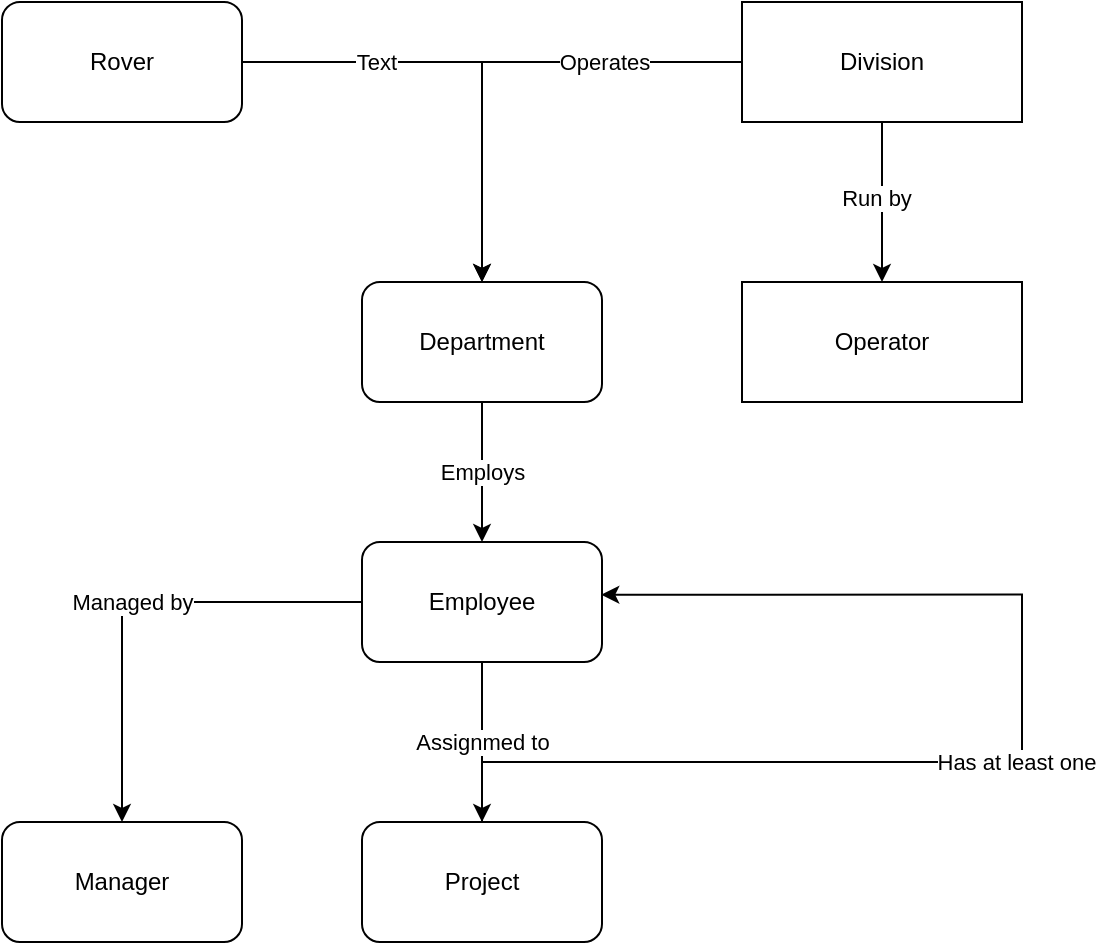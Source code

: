 <mxfile version="24.6.4" type="github">
  <diagram name="Page-1" id="mww1je_mYmX18j7z7Ojr">
    <mxGraphModel dx="807" dy="437" grid="1" gridSize="10" guides="1" tooltips="1" connect="1" arrows="1" fold="1" page="1" pageScale="1" pageWidth="850" pageHeight="1100" math="0" shadow="0">
      <root>
        <mxCell id="0" />
        <mxCell id="1" parent="0" />
        <mxCell id="MDkHur8g6FZcBk_BQmma-18" value="" style="edgeStyle=orthogonalEdgeStyle;rounded=0;orthogonalLoop=1;jettySize=auto;html=1;" edge="1" parent="1" source="MDkHur8g6FZcBk_BQmma-16" target="MDkHur8g6FZcBk_BQmma-17">
          <mxGeometry relative="1" as="geometry" />
        </mxCell>
        <mxCell id="MDkHur8g6FZcBk_BQmma-30" value="Text" style="edgeLabel;html=1;align=center;verticalAlign=middle;resizable=0;points=[];" vertex="1" connectable="0" parent="MDkHur8g6FZcBk_BQmma-18">
          <mxGeometry x="-0.423" relative="1" as="geometry">
            <mxPoint as="offset" />
          </mxGeometry>
        </mxCell>
        <mxCell id="MDkHur8g6FZcBk_BQmma-16" value="Rover" style="rounded=1;whiteSpace=wrap;html=1;" vertex="1" parent="1">
          <mxGeometry x="60" y="130" width="120" height="60" as="geometry" />
        </mxCell>
        <mxCell id="MDkHur8g6FZcBk_BQmma-20" value="Employs" style="edgeStyle=orthogonalEdgeStyle;rounded=0;orthogonalLoop=1;jettySize=auto;html=1;" edge="1" parent="1" source="MDkHur8g6FZcBk_BQmma-17" target="MDkHur8g6FZcBk_BQmma-19">
          <mxGeometry relative="1" as="geometry" />
        </mxCell>
        <mxCell id="MDkHur8g6FZcBk_BQmma-17" value="Department" style="whiteSpace=wrap;html=1;rounded=1;" vertex="1" parent="1">
          <mxGeometry x="240" y="270" width="120" height="60" as="geometry" />
        </mxCell>
        <mxCell id="MDkHur8g6FZcBk_BQmma-22" value="Managed by" style="edgeStyle=orthogonalEdgeStyle;rounded=0;orthogonalLoop=1;jettySize=auto;html=1;" edge="1" parent="1" source="MDkHur8g6FZcBk_BQmma-19" target="MDkHur8g6FZcBk_BQmma-21">
          <mxGeometry relative="1" as="geometry" />
        </mxCell>
        <mxCell id="MDkHur8g6FZcBk_BQmma-28" value="Assignmed to" style="edgeStyle=orthogonalEdgeStyle;rounded=0;orthogonalLoop=1;jettySize=auto;html=1;" edge="1" parent="1" source="MDkHur8g6FZcBk_BQmma-19" target="MDkHur8g6FZcBk_BQmma-27">
          <mxGeometry relative="1" as="geometry" />
        </mxCell>
        <mxCell id="MDkHur8g6FZcBk_BQmma-19" value="Employee" style="whiteSpace=wrap;html=1;rounded=1;" vertex="1" parent="1">
          <mxGeometry x="240" y="400" width="120" height="60" as="geometry" />
        </mxCell>
        <mxCell id="MDkHur8g6FZcBk_BQmma-21" value="Manager" style="whiteSpace=wrap;html=1;rounded=1;" vertex="1" parent="1">
          <mxGeometry x="60" y="540" width="120" height="60" as="geometry" />
        </mxCell>
        <mxCell id="MDkHur8g6FZcBk_BQmma-24" style="edgeStyle=orthogonalEdgeStyle;rounded=0;orthogonalLoop=1;jettySize=auto;html=1;entryX=0.5;entryY=0;entryDx=0;entryDy=0;" edge="1" parent="1" source="MDkHur8g6FZcBk_BQmma-23" target="MDkHur8g6FZcBk_BQmma-17">
          <mxGeometry relative="1" as="geometry" />
        </mxCell>
        <mxCell id="MDkHur8g6FZcBk_BQmma-31" value="Operates" style="edgeLabel;html=1;align=center;verticalAlign=middle;resizable=0;points=[];" vertex="1" connectable="0" parent="MDkHur8g6FZcBk_BQmma-24">
          <mxGeometry x="-0.425" relative="1" as="geometry">
            <mxPoint as="offset" />
          </mxGeometry>
        </mxCell>
        <mxCell id="MDkHur8g6FZcBk_BQmma-26" value="" style="edgeStyle=orthogonalEdgeStyle;rounded=0;orthogonalLoop=1;jettySize=auto;html=1;" edge="1" parent="1" source="MDkHur8g6FZcBk_BQmma-23" target="MDkHur8g6FZcBk_BQmma-25">
          <mxGeometry relative="1" as="geometry" />
        </mxCell>
        <mxCell id="MDkHur8g6FZcBk_BQmma-32" value="Run by" style="edgeLabel;html=1;align=center;verticalAlign=middle;resizable=0;points=[];" vertex="1" connectable="0" parent="MDkHur8g6FZcBk_BQmma-26">
          <mxGeometry x="-0.058" y="-3" relative="1" as="geometry">
            <mxPoint as="offset" />
          </mxGeometry>
        </mxCell>
        <mxCell id="MDkHur8g6FZcBk_BQmma-23" value="Division" style="rounded=0;whiteSpace=wrap;html=1;" vertex="1" parent="1">
          <mxGeometry x="430" y="130" width="140" height="60" as="geometry" />
        </mxCell>
        <mxCell id="MDkHur8g6FZcBk_BQmma-25" value="Operator" style="rounded=0;whiteSpace=wrap;html=1;" vertex="1" parent="1">
          <mxGeometry x="430" y="270" width="140" height="60" as="geometry" />
        </mxCell>
        <mxCell id="MDkHur8g6FZcBk_BQmma-27" value="Project" style="whiteSpace=wrap;html=1;rounded=1;" vertex="1" parent="1">
          <mxGeometry x="240" y="540" width="120" height="60" as="geometry" />
        </mxCell>
        <mxCell id="MDkHur8g6FZcBk_BQmma-29" value="Has at least one" style="edgeStyle=orthogonalEdgeStyle;rounded=0;orthogonalLoop=1;jettySize=auto;html=1;entryX=0.997;entryY=0.439;entryDx=0;entryDy=0;entryPerimeter=0;" edge="1" parent="1" source="MDkHur8g6FZcBk_BQmma-27" target="MDkHur8g6FZcBk_BQmma-19">
          <mxGeometry relative="1" as="geometry">
            <Array as="points">
              <mxPoint x="300" y="510" />
              <mxPoint x="570" y="510" />
              <mxPoint x="570" y="426" />
            </Array>
          </mxGeometry>
        </mxCell>
      </root>
    </mxGraphModel>
  </diagram>
</mxfile>
